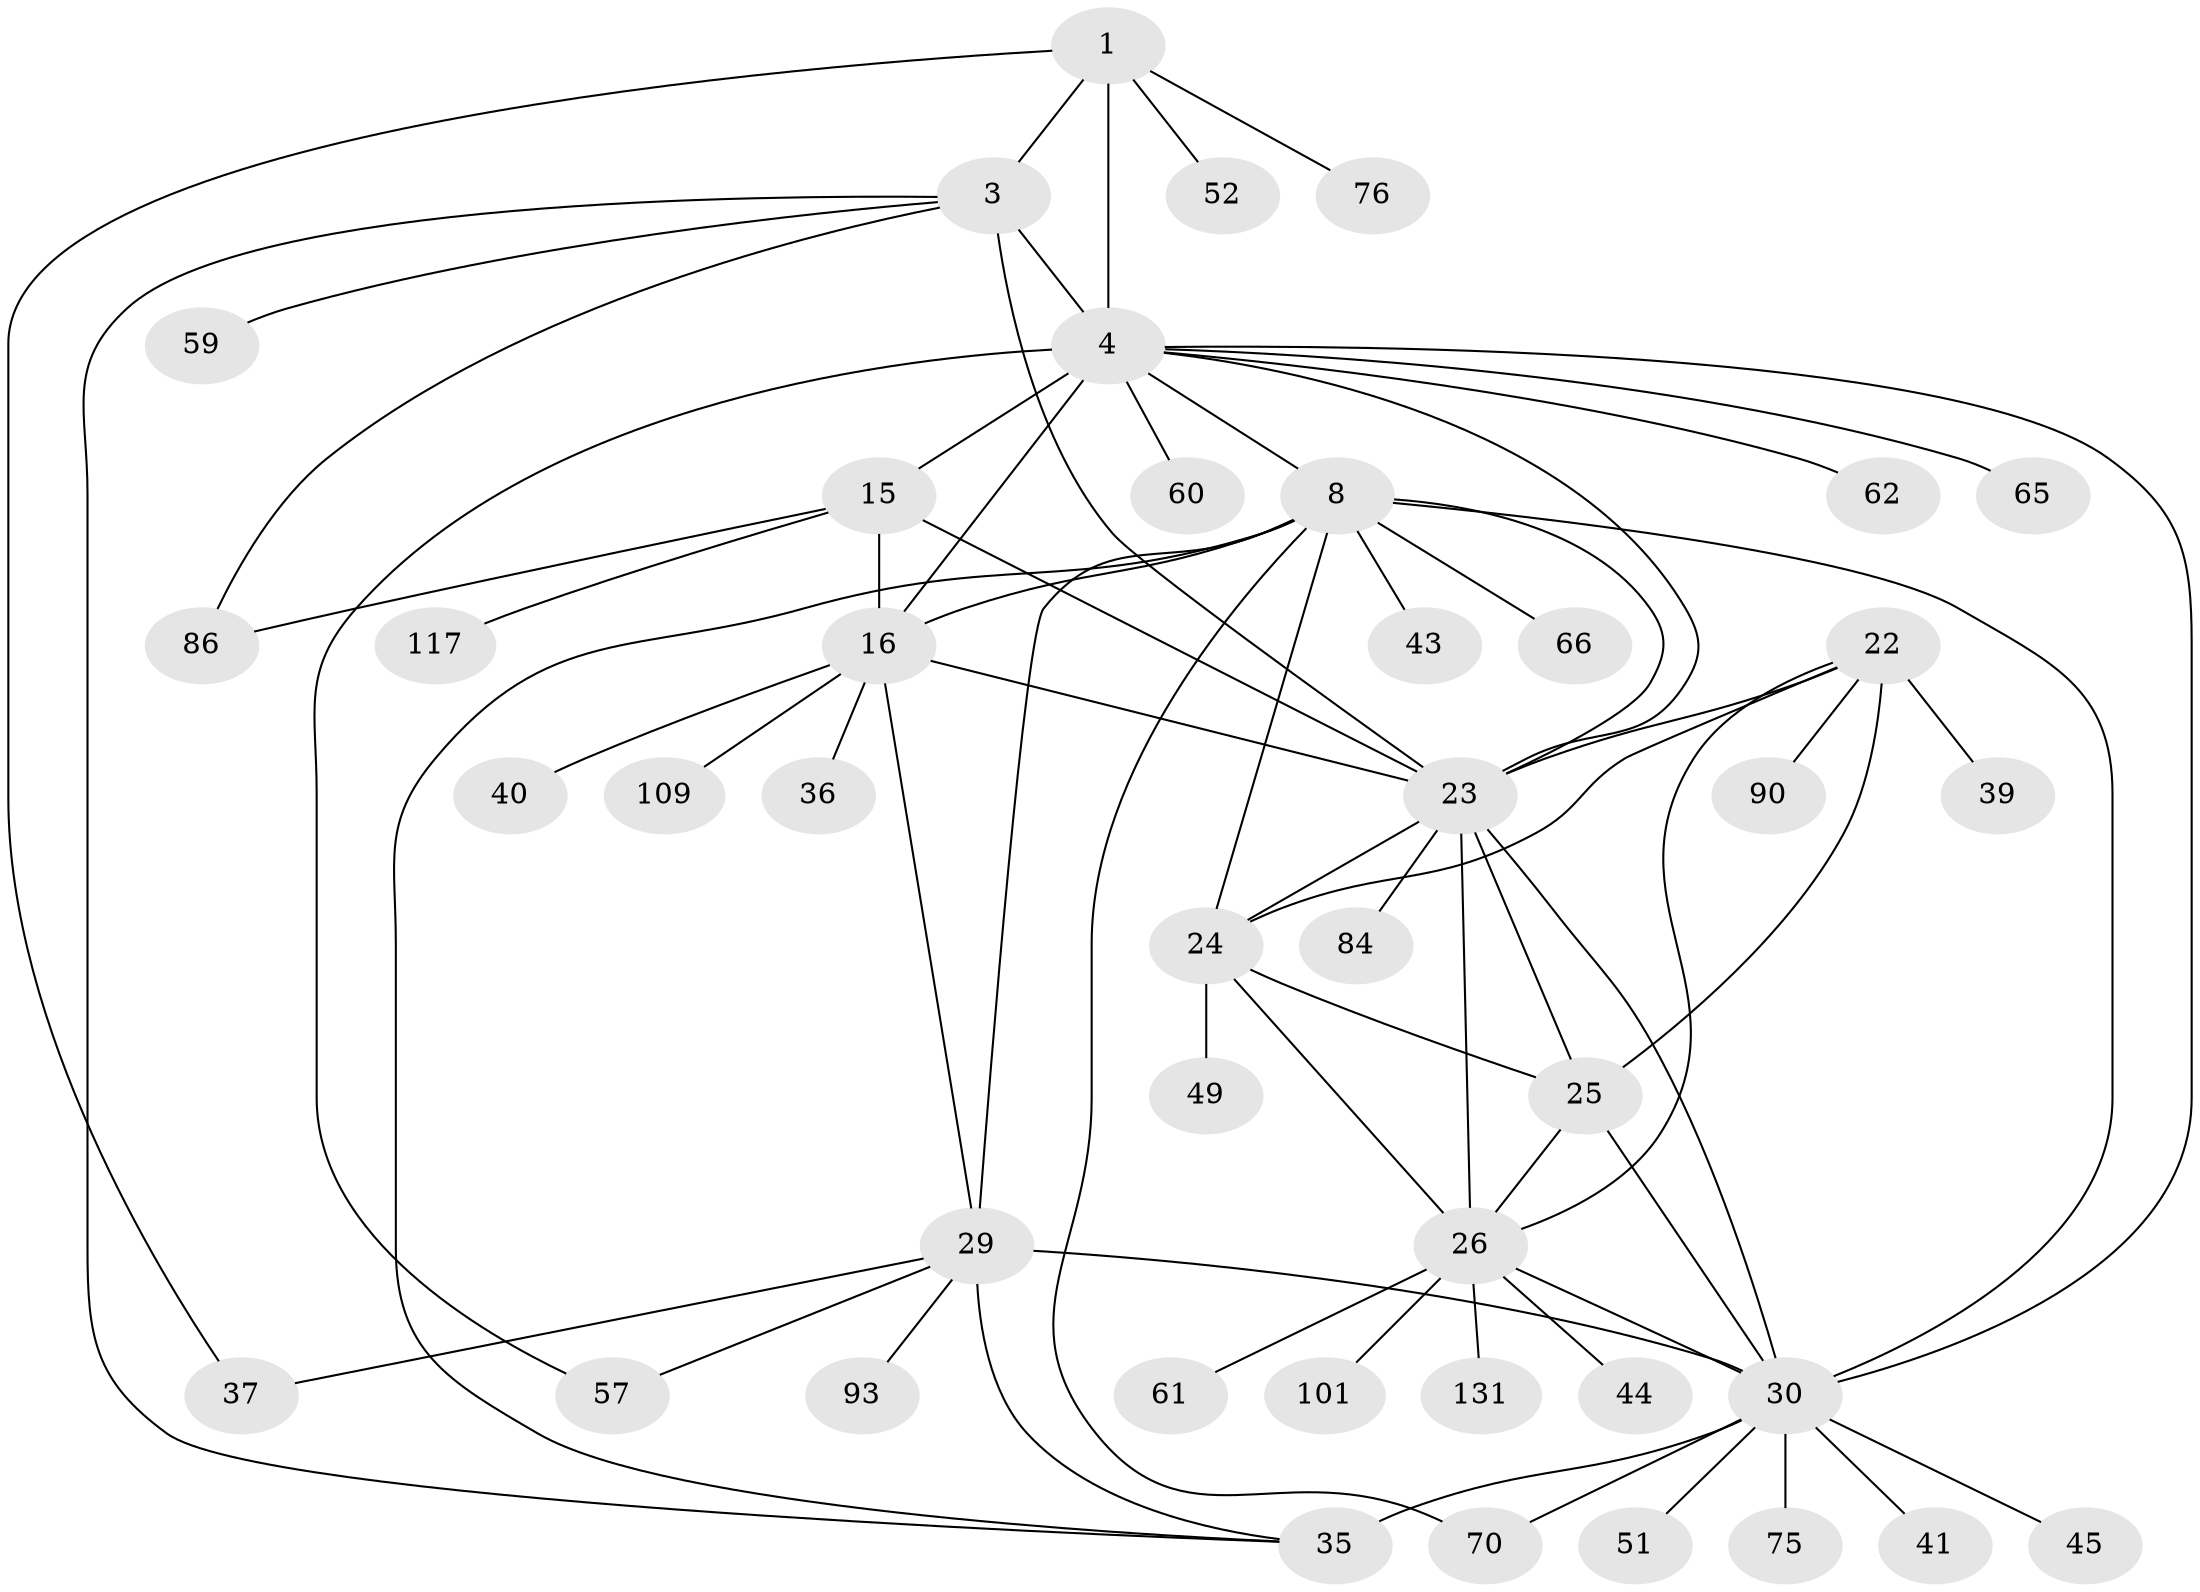 // original degree distribution, {9: 0.04861111111111111, 7: 0.027777777777777776, 10: 0.020833333333333332, 8: 0.0625, 11: 0.041666666666666664, 12: 0.013888888888888888, 13: 0.006944444444444444, 6: 0.006944444444444444, 16: 0.006944444444444444, 14: 0.006944444444444444, 1: 0.5208333333333334, 2: 0.1875, 5: 0.006944444444444444, 3: 0.041666666666666664}
// Generated by graph-tools (version 1.1) at 2025/19/03/04/25 18:19:31]
// undirected, 43 vertices, 69 edges
graph export_dot {
graph [start="1"]
  node [color=gray90,style=filled];
  1 [super="+2+119"];
  3;
  4 [super="+55+5+125"];
  8 [super="+12+53+11+9"];
  15 [super="+18+74+94+21+42"];
  16 [super="+17"];
  22;
  23 [super="+27+28"];
  24;
  25;
  26;
  29 [super="+68"];
  30 [super="+102+32+31"];
  35 [super="+38+85+121+56+54"];
  36;
  37;
  39;
  40;
  41;
  43;
  44;
  45;
  49;
  51;
  52;
  57;
  59 [super="+78"];
  60;
  61;
  62 [super="+88"];
  65;
  66 [super="+87+89"];
  70 [super="+82"];
  75;
  76;
  84;
  86;
  90;
  93;
  101 [super="+136+103"];
  109;
  117;
  131;
  1 -- 3 [weight=2];
  1 -- 4 [weight=8];
  1 -- 52;
  1 -- 76;
  1 -- 37;
  3 -- 4 [weight=4];
  3 -- 23;
  3 -- 59;
  3 -- 86;
  3 -- 35;
  4 -- 65;
  4 -- 15 [weight=3];
  4 -- 16 [weight=3];
  4 -- 57;
  4 -- 60;
  4 -- 62;
  4 -- 30;
  4 -- 23;
  4 -- 8 [weight=3];
  8 -- 23;
  8 -- 16 [weight=2];
  8 -- 24;
  8 -- 35 [weight=2];
  8 -- 70;
  8 -- 30 [weight=2];
  8 -- 66;
  8 -- 43;
  8 -- 29;
  15 -- 16 [weight=9];
  15 -- 117;
  15 -- 86;
  15 -- 23;
  16 -- 36;
  16 -- 40;
  16 -- 109;
  16 -- 29;
  16 -- 23;
  22 -- 23 [weight=3];
  22 -- 24;
  22 -- 25;
  22 -- 26;
  22 -- 39;
  22 -- 90;
  23 -- 24 [weight=3];
  23 -- 25 [weight=3];
  23 -- 26 [weight=3];
  23 -- 84;
  23 -- 30 [weight=2];
  24 -- 25;
  24 -- 26;
  24 -- 49;
  25 -- 26;
  25 -- 30;
  26 -- 44;
  26 -- 61;
  26 -- 101;
  26 -- 131;
  26 -- 30;
  29 -- 30 [weight=5];
  29 -- 35;
  29 -- 37;
  29 -- 57;
  29 -- 93;
  30 -- 35 [weight=5];
  30 -- 41;
  30 -- 75;
  30 -- 45;
  30 -- 51;
  30 -- 70;
}
